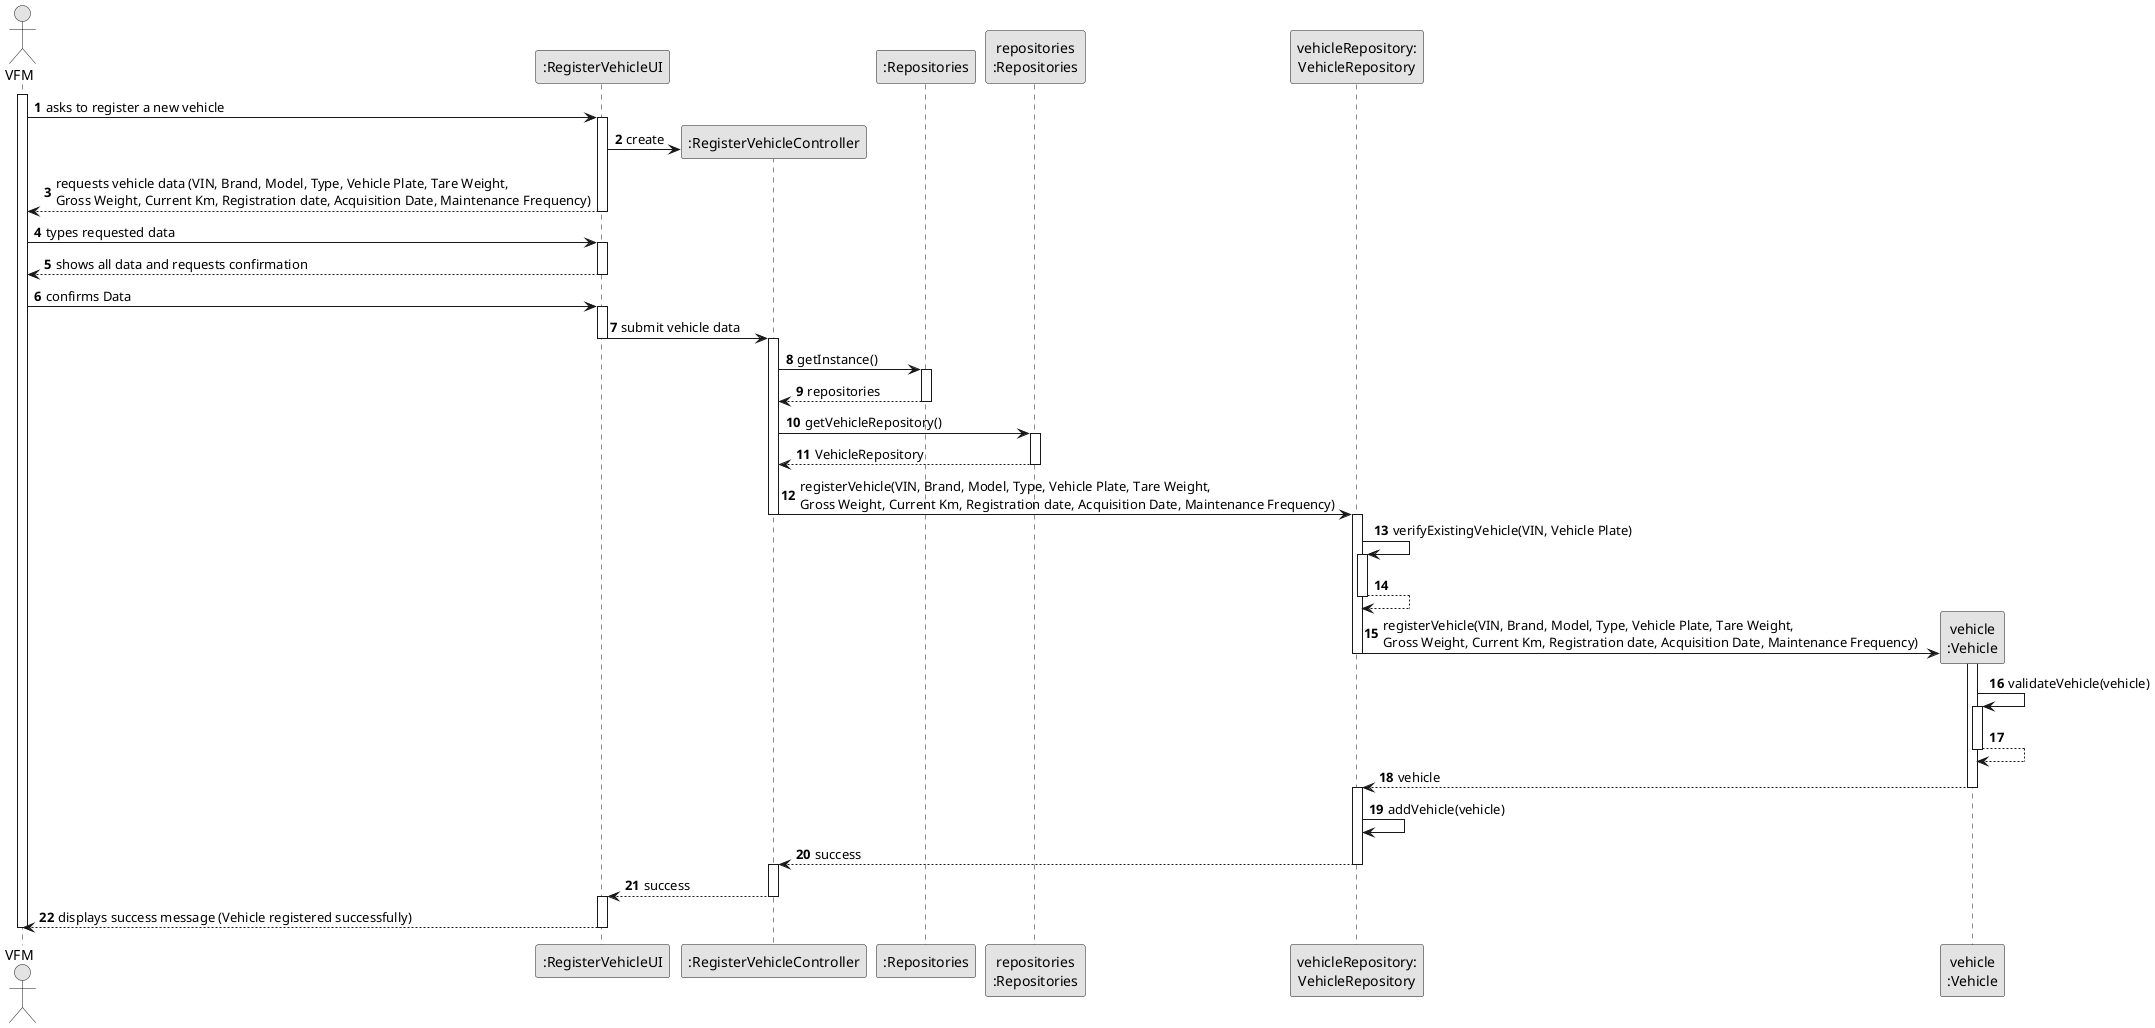 
@startuml
skinparam monochrome true
skinparam packageStyle rectangle
skinparam shadowing false

''title System Sequence Diagram (SSD) - US006

autonumber

actor "VFM" as VFM
participant ":RegisterVehicleUI" as UI
participant ":RegisterVehicleController" as CTRL
participant ":Repositories" as RepositorySingleton
participant "repositories\n:Repositories" as PLAT
participant "vehicleRepository:\nVehicleRepository" as VehicleRepository
participant "vehicle\n:Vehicle" as VEI

activate VFM

    VFM -> UI : asks to register a new vehicle
    activate UI

        UI -> CTRL** : create

        UI --> VFM : requests vehicle data (VIN, Brand, Model, Type, Vehicle Plate, Tare Weight, \nGross Weight, Current Km, Registration date, Acquisition Date, Maintenance Frequency)
        deactivate UI

    VFM -> UI : types requested data
    activate UI

    UI --> VFM : shows all data and requests confirmation
    deactivate UI

    VFM -> UI: confirms Data
    activate UI

        UI -> CTRL : submit vehicle data
        deactivate UI
        activate CTRL

            CTRL -> RepositorySingleton: getInstance()
            activate RepositorySingleton

            RepositorySingleton --> CTRL: repositories
            deactivate RepositorySingleton

            CTRL -> PLAT: getVehicleRepository()
            activate PLAT

            PLAT --> CTRL: VehicleRepository
            deactivate PLAT

        CTRL -> VehicleRepository : registerVehicle(VIN, Brand, Model, Type, Vehicle Plate, Tare Weight, \nGross Weight, Current Km, Registration date, Acquisition Date, Maintenance Frequency)
        deactivate CTRL

            activate VehicleRepository

        VehicleRepository -> VehicleRepository: verifyExistingVehicle(VIN, Vehicle Plate)
                                activate VehicleRepository

                                VehicleRepository --> VehicleRepository
                                deactivate VehicleRepository


            VehicleRepository -> VEI **: registerVehicle(VIN, Brand, Model, Type, Vehicle Plate, Tare Weight, \nGross Weight, Current Km, Registration date, Acquisition Date, Maintenance Frequency)
        deactivate VehicleRepository
            activate VEI


            VEI -> VEI: validateVehicle(vehicle)
            activate VEI

            VEI --> VEI
            deactivate VEI

            VEI --> VehicleRepository: vehicle
            deactivate VEI
            activate VehicleRepository



                        VehicleRepository -> VehicleRepository: addVehicle(vehicle)


            VehicleRepository --> CTRL: success
            deactivate VehicleRepository
            activate CTRL


            CTRL --> UI : success
            deactivate CTRL
            activate UI

    UI --> VFM : displays success message (Vehicle registered successfully)
    deactivate UI

deactivate VFM

@enduml
